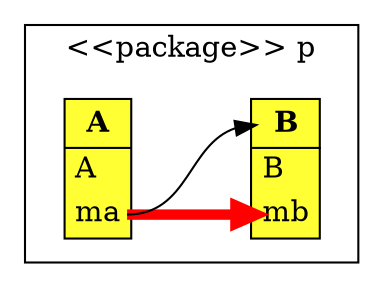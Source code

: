 digraph G{
rankdir=LR; ranksep=equally; compound=true
subgraph cluster12 {
label="&lt;&lt;package&gt;&gt; p";
color=black;
17 [ label = <<TABLE BGCOLOR="#FFFF33"> <TR> <TD PORT="17" BORDER="0"> <B>A </B></TD></TR>
<HR/>
<TR><TD PORT="18" ALIGN="LEFT" BORDER="0">A</TD></TR>
<TR><TD PORT="14" ALIGN="LEFT" BORDER="0">ma</TD></TR>
</TABLE>>, shape = "none" ];
13 [ label = <<TABLE BGCOLOR="#FFFF33"> <TR> <TD PORT="13" BORDER="0"> <B>B </B></TD></TR>
<HR/>
<TR><TD PORT="16" ALIGN="LEFT" BORDER="0">B</TD></TR>
<TR><TD PORT="15" ALIGN="LEFT" BORDER="0">mb</TD></TR>
</TABLE>>, shape = "none" ];
}
17:14 -> 13:15[ style = bold, arrowhead = normal, color = red, penwidth = 5];
17:14 -> 13:13[ style = bold, arrowhead = normal, color = black, penwidth = 1];
}
